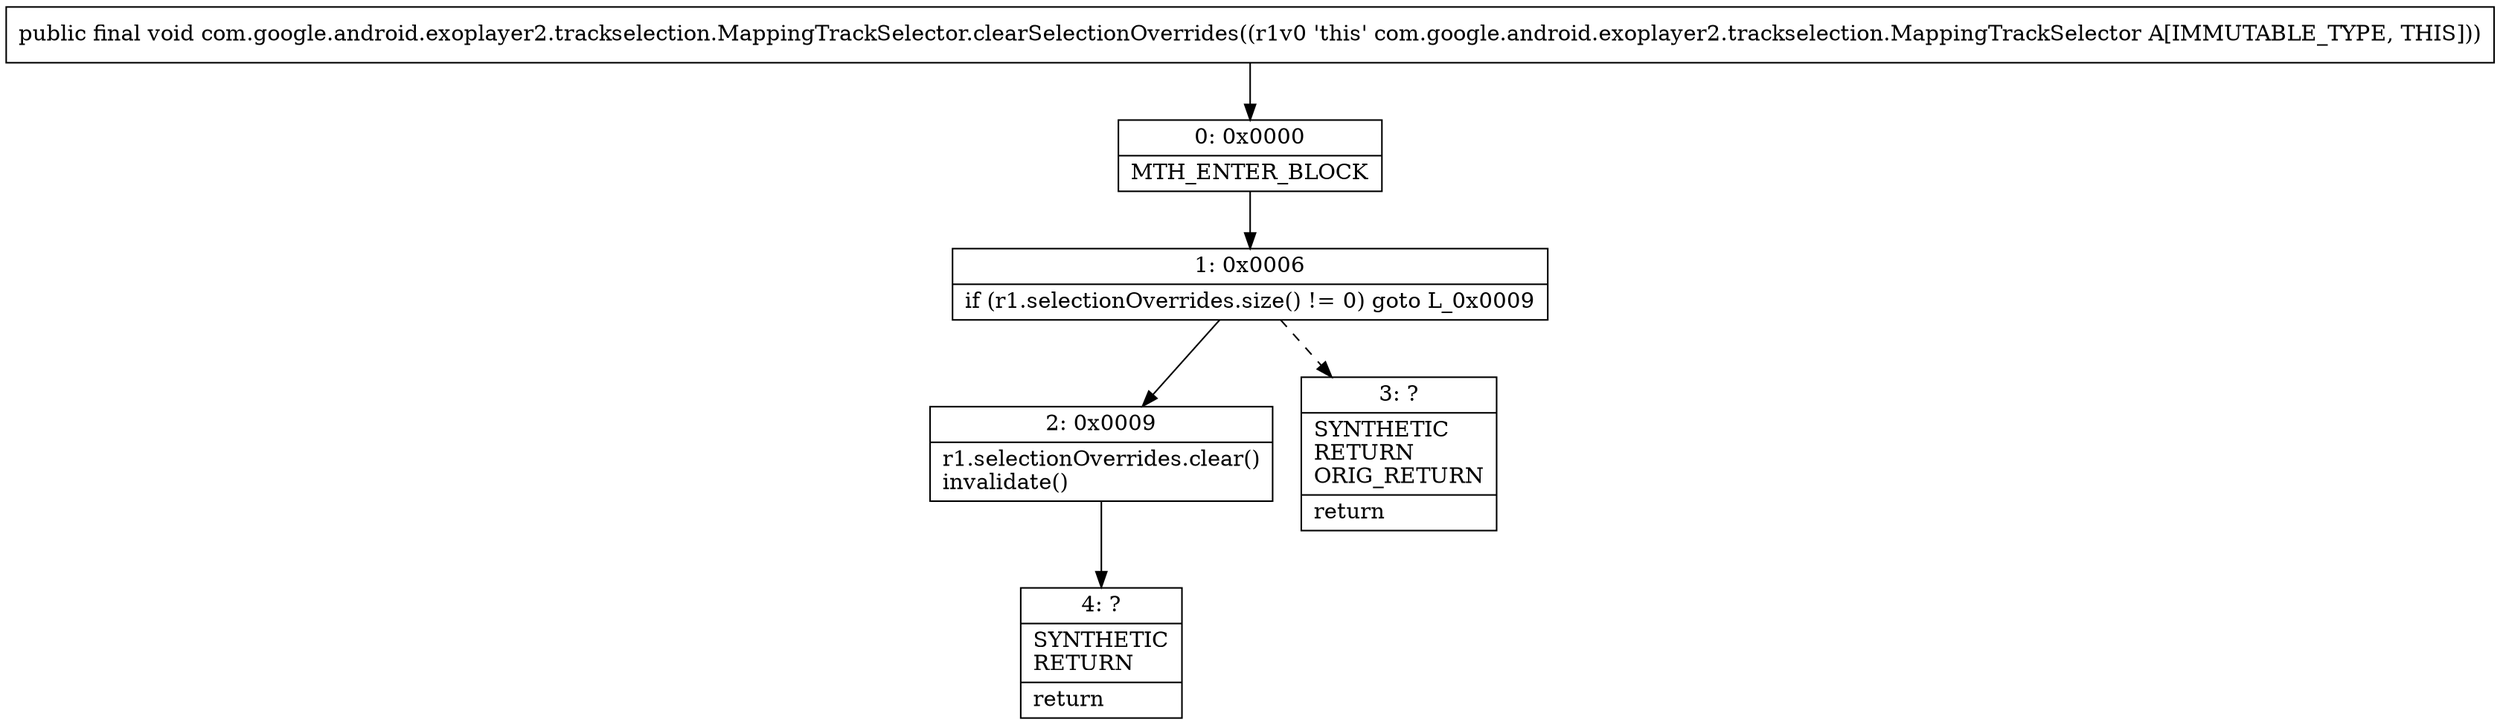 digraph "CFG forcom.google.android.exoplayer2.trackselection.MappingTrackSelector.clearSelectionOverrides()V" {
Node_0 [shape=record,label="{0\:\ 0x0000|MTH_ENTER_BLOCK\l}"];
Node_1 [shape=record,label="{1\:\ 0x0006|if (r1.selectionOverrides.size() != 0) goto L_0x0009\l}"];
Node_2 [shape=record,label="{2\:\ 0x0009|r1.selectionOverrides.clear()\linvalidate()\l}"];
Node_3 [shape=record,label="{3\:\ ?|SYNTHETIC\lRETURN\lORIG_RETURN\l|return\l}"];
Node_4 [shape=record,label="{4\:\ ?|SYNTHETIC\lRETURN\l|return\l}"];
MethodNode[shape=record,label="{public final void com.google.android.exoplayer2.trackselection.MappingTrackSelector.clearSelectionOverrides((r1v0 'this' com.google.android.exoplayer2.trackselection.MappingTrackSelector A[IMMUTABLE_TYPE, THIS])) }"];
MethodNode -> Node_0;
Node_0 -> Node_1;
Node_1 -> Node_2;
Node_1 -> Node_3[style=dashed];
Node_2 -> Node_4;
}

